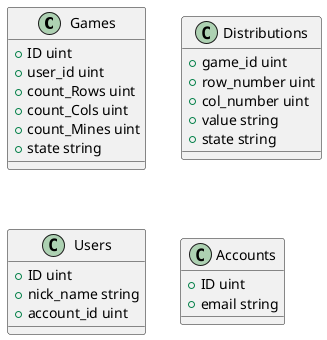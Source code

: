 @startuml minesweeper Tables

class Games {
	+ ID uint
	+ user_id uint
	+ count_Rows uint
	+ count_Cols uint
	+ count_Mines uint
	+ state string

}

class Distributions {
	+ game_id uint
	+ row_number uint
	+ col_number uint
	+ value string
	+ state string
}

class Users {
	+ ID uint
	+ nick_name string
	+ account_id uint

}

class Accounts {
	+ ID uint
	+ email string
}

@enduml